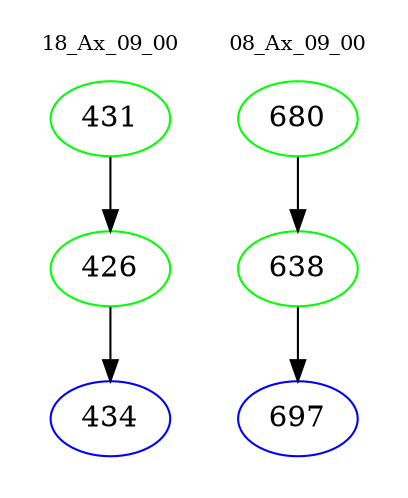 digraph{
subgraph cluster_0 {
color = white
label = "18_Ax_09_00";
fontsize=10;
T0_431 [label="431", color="green"]
T0_431 -> T0_426 [color="black"]
T0_426 [label="426", color="green"]
T0_426 -> T0_434 [color="black"]
T0_434 [label="434", color="blue"]
}
subgraph cluster_1 {
color = white
label = "08_Ax_09_00";
fontsize=10;
T1_680 [label="680", color="green"]
T1_680 -> T1_638 [color="black"]
T1_638 [label="638", color="green"]
T1_638 -> T1_697 [color="black"]
T1_697 [label="697", color="blue"]
}
}
